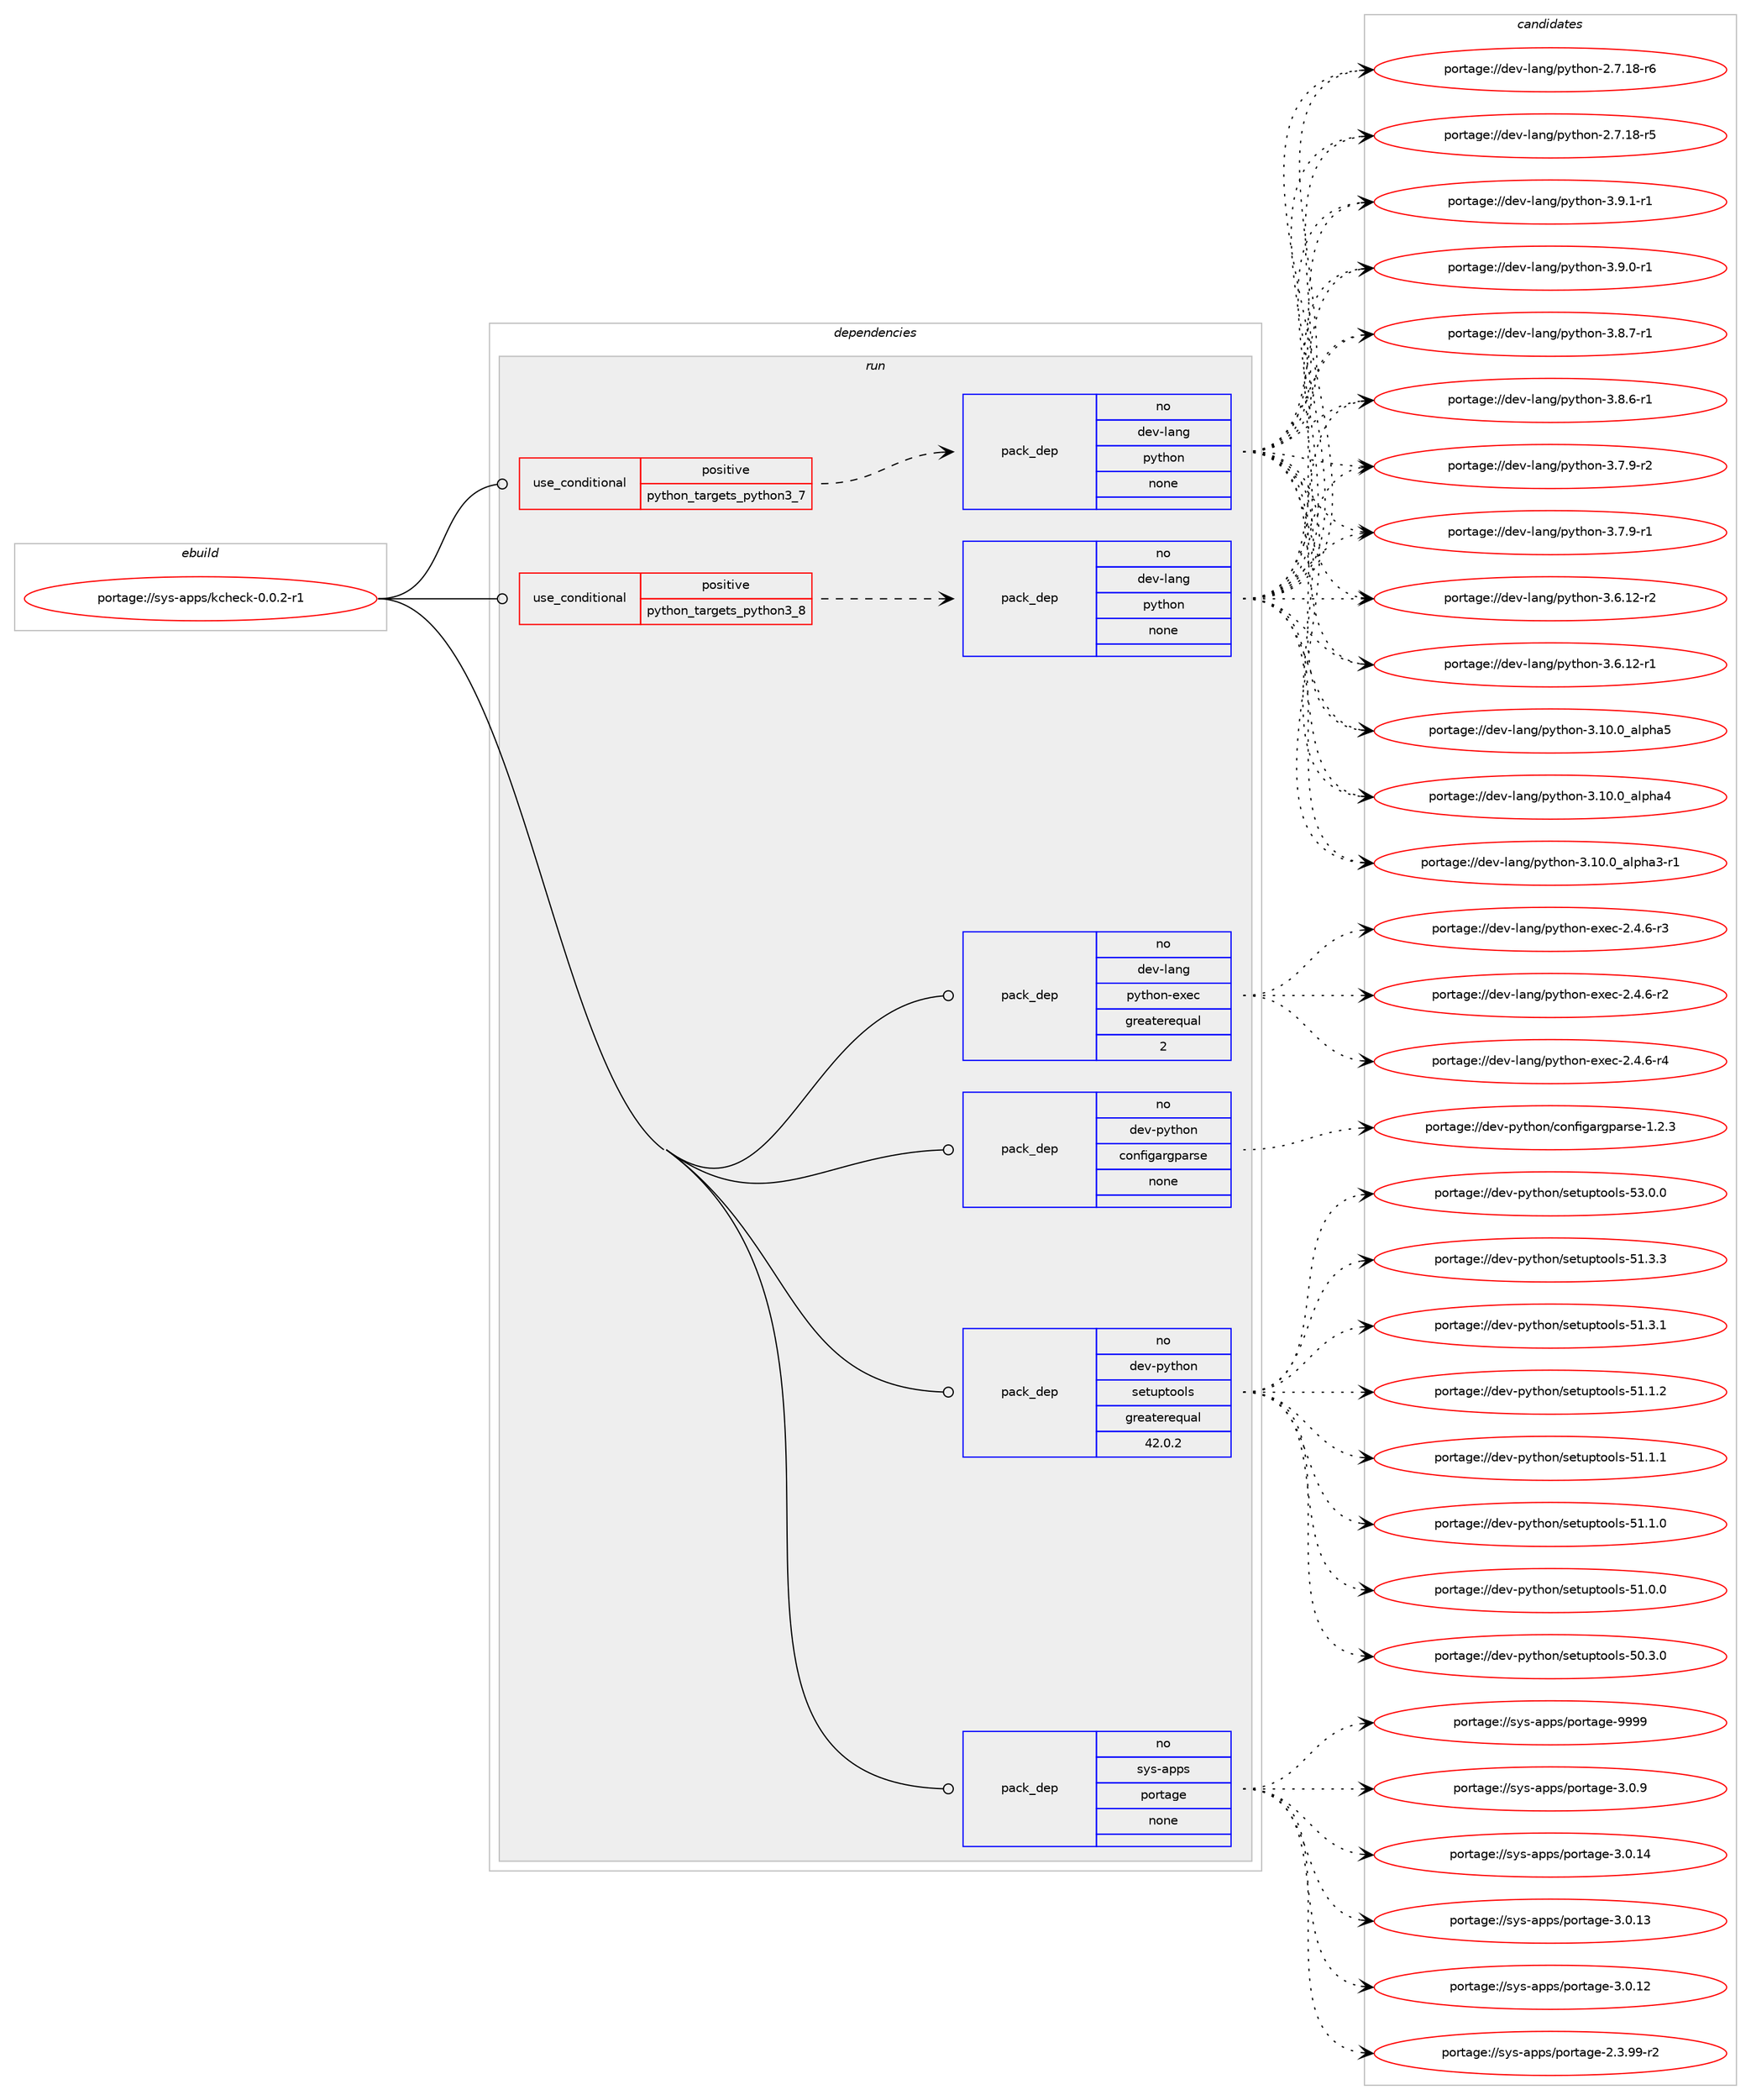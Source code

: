 digraph prolog {

# *************
# Graph options
# *************

newrank=true;
concentrate=true;
compound=true;
graph [rankdir=LR,fontname=Helvetica,fontsize=10,ranksep=1.5];#, ranksep=2.5, nodesep=0.2];
edge  [arrowhead=vee];
node  [fontname=Helvetica,fontsize=10];

# **********
# The ebuild
# **********

subgraph cluster_leftcol {
color=gray;
label=<<i>ebuild</i>>;
id [label="portage://sys-apps/kcheck-0.0.2-r1", color=red, width=4, href="../sys-apps/kcheck-0.0.2-r1.svg"];
}

# ****************
# The dependencies
# ****************

subgraph cluster_midcol {
color=gray;
label=<<i>dependencies</i>>;
subgraph cluster_compile {
fillcolor="#eeeeee";
style=filled;
label=<<i>compile</i>>;
}
subgraph cluster_compileandrun {
fillcolor="#eeeeee";
style=filled;
label=<<i>compile and run</i>>;
}
subgraph cluster_run {
fillcolor="#eeeeee";
style=filled;
label=<<i>run</i>>;
subgraph cond4045 {
dependency13405 [label=<<TABLE BORDER="0" CELLBORDER="1" CELLSPACING="0" CELLPADDING="4"><TR><TD ROWSPAN="3" CELLPADDING="10">use_conditional</TD></TR><TR><TD>positive</TD></TR><TR><TD>python_targets_python3_7</TD></TR></TABLE>>, shape=none, color=red];
subgraph pack9251 {
dependency13406 [label=<<TABLE BORDER="0" CELLBORDER="1" CELLSPACING="0" CELLPADDING="4" WIDTH="220"><TR><TD ROWSPAN="6" CELLPADDING="30">pack_dep</TD></TR><TR><TD WIDTH="110">no</TD></TR><TR><TD>dev-lang</TD></TR><TR><TD>python</TD></TR><TR><TD>none</TD></TR><TR><TD></TD></TR></TABLE>>, shape=none, color=blue];
}
dependency13405:e -> dependency13406:w [weight=20,style="dashed",arrowhead="vee"];
}
id:e -> dependency13405:w [weight=20,style="solid",arrowhead="odot"];
subgraph cond4046 {
dependency13407 [label=<<TABLE BORDER="0" CELLBORDER="1" CELLSPACING="0" CELLPADDING="4"><TR><TD ROWSPAN="3" CELLPADDING="10">use_conditional</TD></TR><TR><TD>positive</TD></TR><TR><TD>python_targets_python3_8</TD></TR></TABLE>>, shape=none, color=red];
subgraph pack9252 {
dependency13408 [label=<<TABLE BORDER="0" CELLBORDER="1" CELLSPACING="0" CELLPADDING="4" WIDTH="220"><TR><TD ROWSPAN="6" CELLPADDING="30">pack_dep</TD></TR><TR><TD WIDTH="110">no</TD></TR><TR><TD>dev-lang</TD></TR><TR><TD>python</TD></TR><TR><TD>none</TD></TR><TR><TD></TD></TR></TABLE>>, shape=none, color=blue];
}
dependency13407:e -> dependency13408:w [weight=20,style="dashed",arrowhead="vee"];
}
id:e -> dependency13407:w [weight=20,style="solid",arrowhead="odot"];
subgraph pack9253 {
dependency13409 [label=<<TABLE BORDER="0" CELLBORDER="1" CELLSPACING="0" CELLPADDING="4" WIDTH="220"><TR><TD ROWSPAN="6" CELLPADDING="30">pack_dep</TD></TR><TR><TD WIDTH="110">no</TD></TR><TR><TD>dev-lang</TD></TR><TR><TD>python-exec</TD></TR><TR><TD>greaterequal</TD></TR><TR><TD>2</TD></TR></TABLE>>, shape=none, color=blue];
}
id:e -> dependency13409:w [weight=20,style="solid",arrowhead="odot"];
subgraph pack9254 {
dependency13410 [label=<<TABLE BORDER="0" CELLBORDER="1" CELLSPACING="0" CELLPADDING="4" WIDTH="220"><TR><TD ROWSPAN="6" CELLPADDING="30">pack_dep</TD></TR><TR><TD WIDTH="110">no</TD></TR><TR><TD>dev-python</TD></TR><TR><TD>configargparse</TD></TR><TR><TD>none</TD></TR><TR><TD></TD></TR></TABLE>>, shape=none, color=blue];
}
id:e -> dependency13410:w [weight=20,style="solid",arrowhead="odot"];
subgraph pack9255 {
dependency13411 [label=<<TABLE BORDER="0" CELLBORDER="1" CELLSPACING="0" CELLPADDING="4" WIDTH="220"><TR><TD ROWSPAN="6" CELLPADDING="30">pack_dep</TD></TR><TR><TD WIDTH="110">no</TD></TR><TR><TD>dev-python</TD></TR><TR><TD>setuptools</TD></TR><TR><TD>greaterequal</TD></TR><TR><TD>42.0.2</TD></TR></TABLE>>, shape=none, color=blue];
}
id:e -> dependency13411:w [weight=20,style="solid",arrowhead="odot"];
subgraph pack9256 {
dependency13412 [label=<<TABLE BORDER="0" CELLBORDER="1" CELLSPACING="0" CELLPADDING="4" WIDTH="220"><TR><TD ROWSPAN="6" CELLPADDING="30">pack_dep</TD></TR><TR><TD WIDTH="110">no</TD></TR><TR><TD>sys-apps</TD></TR><TR><TD>portage</TD></TR><TR><TD>none</TD></TR><TR><TD></TD></TR></TABLE>>, shape=none, color=blue];
}
id:e -> dependency13412:w [weight=20,style="solid",arrowhead="odot"];
}
}

# **************
# The candidates
# **************

subgraph cluster_choices {
rank=same;
color=gray;
label=<<i>candidates</i>>;

subgraph choice9251 {
color=black;
nodesep=1;
choice1001011184510897110103471121211161041111104551465746494511449 [label="portage://dev-lang/python-3.9.1-r1", color=red, width=4,href="../dev-lang/python-3.9.1-r1.svg"];
choice1001011184510897110103471121211161041111104551465746484511449 [label="portage://dev-lang/python-3.9.0-r1", color=red, width=4,href="../dev-lang/python-3.9.0-r1.svg"];
choice1001011184510897110103471121211161041111104551465646554511449 [label="portage://dev-lang/python-3.8.7-r1", color=red, width=4,href="../dev-lang/python-3.8.7-r1.svg"];
choice1001011184510897110103471121211161041111104551465646544511449 [label="portage://dev-lang/python-3.8.6-r1", color=red, width=4,href="../dev-lang/python-3.8.6-r1.svg"];
choice1001011184510897110103471121211161041111104551465546574511450 [label="portage://dev-lang/python-3.7.9-r2", color=red, width=4,href="../dev-lang/python-3.7.9-r2.svg"];
choice1001011184510897110103471121211161041111104551465546574511449 [label="portage://dev-lang/python-3.7.9-r1", color=red, width=4,href="../dev-lang/python-3.7.9-r1.svg"];
choice100101118451089711010347112121116104111110455146544649504511450 [label="portage://dev-lang/python-3.6.12-r2", color=red, width=4,href="../dev-lang/python-3.6.12-r2.svg"];
choice100101118451089711010347112121116104111110455146544649504511449 [label="portage://dev-lang/python-3.6.12-r1", color=red, width=4,href="../dev-lang/python-3.6.12-r1.svg"];
choice1001011184510897110103471121211161041111104551464948464895971081121049753 [label="portage://dev-lang/python-3.10.0_alpha5", color=red, width=4,href="../dev-lang/python-3.10.0_alpha5.svg"];
choice1001011184510897110103471121211161041111104551464948464895971081121049752 [label="portage://dev-lang/python-3.10.0_alpha4", color=red, width=4,href="../dev-lang/python-3.10.0_alpha4.svg"];
choice10010111845108971101034711212111610411111045514649484648959710811210497514511449 [label="portage://dev-lang/python-3.10.0_alpha3-r1", color=red, width=4,href="../dev-lang/python-3.10.0_alpha3-r1.svg"];
choice100101118451089711010347112121116104111110455046554649564511454 [label="portage://dev-lang/python-2.7.18-r6", color=red, width=4,href="../dev-lang/python-2.7.18-r6.svg"];
choice100101118451089711010347112121116104111110455046554649564511453 [label="portage://dev-lang/python-2.7.18-r5", color=red, width=4,href="../dev-lang/python-2.7.18-r5.svg"];
dependency13406:e -> choice1001011184510897110103471121211161041111104551465746494511449:w [style=dotted,weight="100"];
dependency13406:e -> choice1001011184510897110103471121211161041111104551465746484511449:w [style=dotted,weight="100"];
dependency13406:e -> choice1001011184510897110103471121211161041111104551465646554511449:w [style=dotted,weight="100"];
dependency13406:e -> choice1001011184510897110103471121211161041111104551465646544511449:w [style=dotted,weight="100"];
dependency13406:e -> choice1001011184510897110103471121211161041111104551465546574511450:w [style=dotted,weight="100"];
dependency13406:e -> choice1001011184510897110103471121211161041111104551465546574511449:w [style=dotted,weight="100"];
dependency13406:e -> choice100101118451089711010347112121116104111110455146544649504511450:w [style=dotted,weight="100"];
dependency13406:e -> choice100101118451089711010347112121116104111110455146544649504511449:w [style=dotted,weight="100"];
dependency13406:e -> choice1001011184510897110103471121211161041111104551464948464895971081121049753:w [style=dotted,weight="100"];
dependency13406:e -> choice1001011184510897110103471121211161041111104551464948464895971081121049752:w [style=dotted,weight="100"];
dependency13406:e -> choice10010111845108971101034711212111610411111045514649484648959710811210497514511449:w [style=dotted,weight="100"];
dependency13406:e -> choice100101118451089711010347112121116104111110455046554649564511454:w [style=dotted,weight="100"];
dependency13406:e -> choice100101118451089711010347112121116104111110455046554649564511453:w [style=dotted,weight="100"];
}
subgraph choice9252 {
color=black;
nodesep=1;
choice1001011184510897110103471121211161041111104551465746494511449 [label="portage://dev-lang/python-3.9.1-r1", color=red, width=4,href="../dev-lang/python-3.9.1-r1.svg"];
choice1001011184510897110103471121211161041111104551465746484511449 [label="portage://dev-lang/python-3.9.0-r1", color=red, width=4,href="../dev-lang/python-3.9.0-r1.svg"];
choice1001011184510897110103471121211161041111104551465646554511449 [label="portage://dev-lang/python-3.8.7-r1", color=red, width=4,href="../dev-lang/python-3.8.7-r1.svg"];
choice1001011184510897110103471121211161041111104551465646544511449 [label="portage://dev-lang/python-3.8.6-r1", color=red, width=4,href="../dev-lang/python-3.8.6-r1.svg"];
choice1001011184510897110103471121211161041111104551465546574511450 [label="portage://dev-lang/python-3.7.9-r2", color=red, width=4,href="../dev-lang/python-3.7.9-r2.svg"];
choice1001011184510897110103471121211161041111104551465546574511449 [label="portage://dev-lang/python-3.7.9-r1", color=red, width=4,href="../dev-lang/python-3.7.9-r1.svg"];
choice100101118451089711010347112121116104111110455146544649504511450 [label="portage://dev-lang/python-3.6.12-r2", color=red, width=4,href="../dev-lang/python-3.6.12-r2.svg"];
choice100101118451089711010347112121116104111110455146544649504511449 [label="portage://dev-lang/python-3.6.12-r1", color=red, width=4,href="../dev-lang/python-3.6.12-r1.svg"];
choice1001011184510897110103471121211161041111104551464948464895971081121049753 [label="portage://dev-lang/python-3.10.0_alpha5", color=red, width=4,href="../dev-lang/python-3.10.0_alpha5.svg"];
choice1001011184510897110103471121211161041111104551464948464895971081121049752 [label="portage://dev-lang/python-3.10.0_alpha4", color=red, width=4,href="../dev-lang/python-3.10.0_alpha4.svg"];
choice10010111845108971101034711212111610411111045514649484648959710811210497514511449 [label="portage://dev-lang/python-3.10.0_alpha3-r1", color=red, width=4,href="../dev-lang/python-3.10.0_alpha3-r1.svg"];
choice100101118451089711010347112121116104111110455046554649564511454 [label="portage://dev-lang/python-2.7.18-r6", color=red, width=4,href="../dev-lang/python-2.7.18-r6.svg"];
choice100101118451089711010347112121116104111110455046554649564511453 [label="portage://dev-lang/python-2.7.18-r5", color=red, width=4,href="../dev-lang/python-2.7.18-r5.svg"];
dependency13408:e -> choice1001011184510897110103471121211161041111104551465746494511449:w [style=dotted,weight="100"];
dependency13408:e -> choice1001011184510897110103471121211161041111104551465746484511449:w [style=dotted,weight="100"];
dependency13408:e -> choice1001011184510897110103471121211161041111104551465646554511449:w [style=dotted,weight="100"];
dependency13408:e -> choice1001011184510897110103471121211161041111104551465646544511449:w [style=dotted,weight="100"];
dependency13408:e -> choice1001011184510897110103471121211161041111104551465546574511450:w [style=dotted,weight="100"];
dependency13408:e -> choice1001011184510897110103471121211161041111104551465546574511449:w [style=dotted,weight="100"];
dependency13408:e -> choice100101118451089711010347112121116104111110455146544649504511450:w [style=dotted,weight="100"];
dependency13408:e -> choice100101118451089711010347112121116104111110455146544649504511449:w [style=dotted,weight="100"];
dependency13408:e -> choice1001011184510897110103471121211161041111104551464948464895971081121049753:w [style=dotted,weight="100"];
dependency13408:e -> choice1001011184510897110103471121211161041111104551464948464895971081121049752:w [style=dotted,weight="100"];
dependency13408:e -> choice10010111845108971101034711212111610411111045514649484648959710811210497514511449:w [style=dotted,weight="100"];
dependency13408:e -> choice100101118451089711010347112121116104111110455046554649564511454:w [style=dotted,weight="100"];
dependency13408:e -> choice100101118451089711010347112121116104111110455046554649564511453:w [style=dotted,weight="100"];
}
subgraph choice9253 {
color=black;
nodesep=1;
choice10010111845108971101034711212111610411111045101120101994550465246544511452 [label="portage://dev-lang/python-exec-2.4.6-r4", color=red, width=4,href="../dev-lang/python-exec-2.4.6-r4.svg"];
choice10010111845108971101034711212111610411111045101120101994550465246544511451 [label="portage://dev-lang/python-exec-2.4.6-r3", color=red, width=4,href="../dev-lang/python-exec-2.4.6-r3.svg"];
choice10010111845108971101034711212111610411111045101120101994550465246544511450 [label="portage://dev-lang/python-exec-2.4.6-r2", color=red, width=4,href="../dev-lang/python-exec-2.4.6-r2.svg"];
dependency13409:e -> choice10010111845108971101034711212111610411111045101120101994550465246544511452:w [style=dotted,weight="100"];
dependency13409:e -> choice10010111845108971101034711212111610411111045101120101994550465246544511451:w [style=dotted,weight="100"];
dependency13409:e -> choice10010111845108971101034711212111610411111045101120101994550465246544511450:w [style=dotted,weight="100"];
}
subgraph choice9254 {
color=black;
nodesep=1;
choice1001011184511212111610411111047991111101021051039711410311297114115101454946504651 [label="portage://dev-python/configargparse-1.2.3", color=red, width=4,href="../dev-python/configargparse-1.2.3.svg"];
dependency13410:e -> choice1001011184511212111610411111047991111101021051039711410311297114115101454946504651:w [style=dotted,weight="100"];
}
subgraph choice9255 {
color=black;
nodesep=1;
choice100101118451121211161041111104711510111611711211611111110811545535146484648 [label="portage://dev-python/setuptools-53.0.0", color=red, width=4,href="../dev-python/setuptools-53.0.0.svg"];
choice100101118451121211161041111104711510111611711211611111110811545534946514651 [label="portage://dev-python/setuptools-51.3.3", color=red, width=4,href="../dev-python/setuptools-51.3.3.svg"];
choice100101118451121211161041111104711510111611711211611111110811545534946514649 [label="portage://dev-python/setuptools-51.3.1", color=red, width=4,href="../dev-python/setuptools-51.3.1.svg"];
choice100101118451121211161041111104711510111611711211611111110811545534946494650 [label="portage://dev-python/setuptools-51.1.2", color=red, width=4,href="../dev-python/setuptools-51.1.2.svg"];
choice100101118451121211161041111104711510111611711211611111110811545534946494649 [label="portage://dev-python/setuptools-51.1.1", color=red, width=4,href="../dev-python/setuptools-51.1.1.svg"];
choice100101118451121211161041111104711510111611711211611111110811545534946494648 [label="portage://dev-python/setuptools-51.1.0", color=red, width=4,href="../dev-python/setuptools-51.1.0.svg"];
choice100101118451121211161041111104711510111611711211611111110811545534946484648 [label="portage://dev-python/setuptools-51.0.0", color=red, width=4,href="../dev-python/setuptools-51.0.0.svg"];
choice100101118451121211161041111104711510111611711211611111110811545534846514648 [label="portage://dev-python/setuptools-50.3.0", color=red, width=4,href="../dev-python/setuptools-50.3.0.svg"];
dependency13411:e -> choice100101118451121211161041111104711510111611711211611111110811545535146484648:w [style=dotted,weight="100"];
dependency13411:e -> choice100101118451121211161041111104711510111611711211611111110811545534946514651:w [style=dotted,weight="100"];
dependency13411:e -> choice100101118451121211161041111104711510111611711211611111110811545534946514649:w [style=dotted,weight="100"];
dependency13411:e -> choice100101118451121211161041111104711510111611711211611111110811545534946494650:w [style=dotted,weight="100"];
dependency13411:e -> choice100101118451121211161041111104711510111611711211611111110811545534946494649:w [style=dotted,weight="100"];
dependency13411:e -> choice100101118451121211161041111104711510111611711211611111110811545534946494648:w [style=dotted,weight="100"];
dependency13411:e -> choice100101118451121211161041111104711510111611711211611111110811545534946484648:w [style=dotted,weight="100"];
dependency13411:e -> choice100101118451121211161041111104711510111611711211611111110811545534846514648:w [style=dotted,weight="100"];
}
subgraph choice9256 {
color=black;
nodesep=1;
choice115121115459711211211547112111114116971031014557575757 [label="portage://sys-apps/portage-9999", color=red, width=4,href="../sys-apps/portage-9999.svg"];
choice11512111545971121121154711211111411697103101455146484657 [label="portage://sys-apps/portage-3.0.9", color=red, width=4,href="../sys-apps/portage-3.0.9.svg"];
choice1151211154597112112115471121111141169710310145514648464952 [label="portage://sys-apps/portage-3.0.14", color=red, width=4,href="../sys-apps/portage-3.0.14.svg"];
choice1151211154597112112115471121111141169710310145514648464951 [label="portage://sys-apps/portage-3.0.13", color=red, width=4,href="../sys-apps/portage-3.0.13.svg"];
choice1151211154597112112115471121111141169710310145514648464950 [label="portage://sys-apps/portage-3.0.12", color=red, width=4,href="../sys-apps/portage-3.0.12.svg"];
choice11512111545971121121154711211111411697103101455046514657574511450 [label="portage://sys-apps/portage-2.3.99-r2", color=red, width=4,href="../sys-apps/portage-2.3.99-r2.svg"];
dependency13412:e -> choice115121115459711211211547112111114116971031014557575757:w [style=dotted,weight="100"];
dependency13412:e -> choice11512111545971121121154711211111411697103101455146484657:w [style=dotted,weight="100"];
dependency13412:e -> choice1151211154597112112115471121111141169710310145514648464952:w [style=dotted,weight="100"];
dependency13412:e -> choice1151211154597112112115471121111141169710310145514648464951:w [style=dotted,weight="100"];
dependency13412:e -> choice1151211154597112112115471121111141169710310145514648464950:w [style=dotted,weight="100"];
dependency13412:e -> choice11512111545971121121154711211111411697103101455046514657574511450:w [style=dotted,weight="100"];
}
}

}
